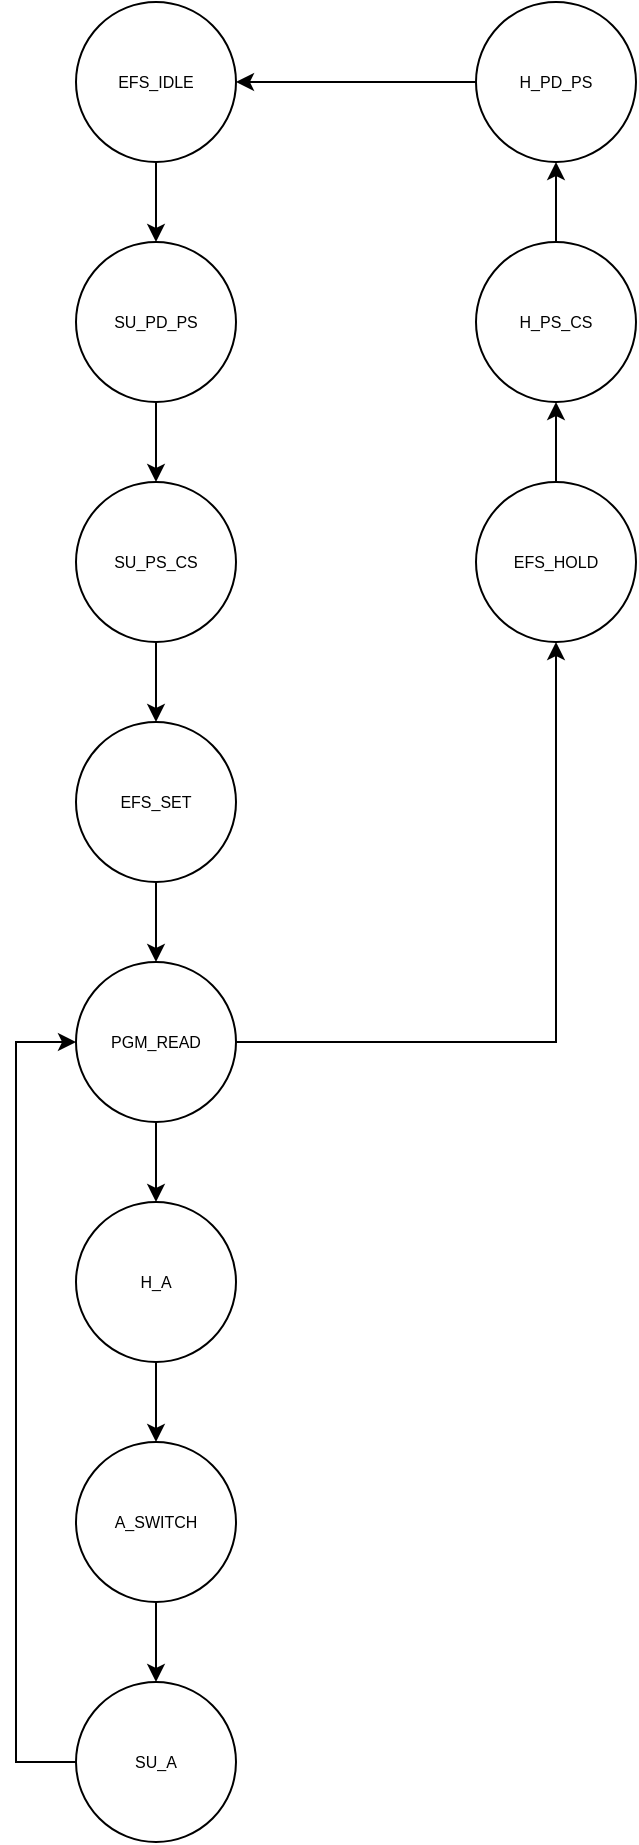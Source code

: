 <mxfile version="28.2.8">
  <diagram name="第 1 页" id="h3fppXW2EpwtA7CSHTAy">
    <mxGraphModel dx="743" dy="556" grid="1" gridSize="10" guides="1" tooltips="1" connect="1" arrows="1" fold="1" page="1" pageScale="1" pageWidth="827" pageHeight="1169" math="0" shadow="0">
      <root>
        <mxCell id="0" />
        <mxCell id="1" parent="0" />
        <mxCell id="SQNQDR0_UQAJOyZwm5Ot-13" value="" style="edgeStyle=orthogonalEdgeStyle;rounded=0;orthogonalLoop=1;jettySize=auto;html=1;" edge="1" parent="1" source="SQNQDR0_UQAJOyZwm5Ot-1" target="SQNQDR0_UQAJOyZwm5Ot-2">
          <mxGeometry relative="1" as="geometry" />
        </mxCell>
        <mxCell id="SQNQDR0_UQAJOyZwm5Ot-1" value="EFS_IDLE" style="ellipse;whiteSpace=wrap;html=1;aspect=fixed;fontSize=8;" vertex="1" parent="1">
          <mxGeometry x="400" y="160" width="80" height="80" as="geometry" />
        </mxCell>
        <mxCell id="SQNQDR0_UQAJOyZwm5Ot-14" value="" style="edgeStyle=orthogonalEdgeStyle;rounded=0;orthogonalLoop=1;jettySize=auto;html=1;" edge="1" parent="1" source="SQNQDR0_UQAJOyZwm5Ot-2" target="SQNQDR0_UQAJOyZwm5Ot-3">
          <mxGeometry relative="1" as="geometry" />
        </mxCell>
        <mxCell id="SQNQDR0_UQAJOyZwm5Ot-2" value="SU_PD_PS" style="ellipse;whiteSpace=wrap;html=1;aspect=fixed;fontSize=8;" vertex="1" parent="1">
          <mxGeometry x="400" y="280" width="80" height="80" as="geometry" />
        </mxCell>
        <mxCell id="SQNQDR0_UQAJOyZwm5Ot-15" value="" style="edgeStyle=orthogonalEdgeStyle;rounded=0;orthogonalLoop=1;jettySize=auto;html=1;" edge="1" parent="1" source="SQNQDR0_UQAJOyZwm5Ot-3" target="SQNQDR0_UQAJOyZwm5Ot-4">
          <mxGeometry relative="1" as="geometry" />
        </mxCell>
        <mxCell id="SQNQDR0_UQAJOyZwm5Ot-3" value="SU_PS_CS" style="ellipse;whiteSpace=wrap;html=1;aspect=fixed;fontSize=8;" vertex="1" parent="1">
          <mxGeometry x="400" y="400" width="80" height="80" as="geometry" />
        </mxCell>
        <mxCell id="SQNQDR0_UQAJOyZwm5Ot-16" value="" style="edgeStyle=orthogonalEdgeStyle;rounded=0;orthogonalLoop=1;jettySize=auto;html=1;" edge="1" parent="1" source="SQNQDR0_UQAJOyZwm5Ot-4" target="SQNQDR0_UQAJOyZwm5Ot-5">
          <mxGeometry relative="1" as="geometry" />
        </mxCell>
        <mxCell id="SQNQDR0_UQAJOyZwm5Ot-4" value="EFS_SET" style="ellipse;whiteSpace=wrap;html=1;aspect=fixed;fontSize=8;" vertex="1" parent="1">
          <mxGeometry x="400" y="520" width="80" height="80" as="geometry" />
        </mxCell>
        <mxCell id="SQNQDR0_UQAJOyZwm5Ot-17" style="edgeStyle=orthogonalEdgeStyle;rounded=0;orthogonalLoop=1;jettySize=auto;html=1;exitX=0.5;exitY=1;exitDx=0;exitDy=0;entryX=0.5;entryY=0;entryDx=0;entryDy=0;" edge="1" parent="1" source="SQNQDR0_UQAJOyZwm5Ot-5" target="SQNQDR0_UQAJOyZwm5Ot-6">
          <mxGeometry relative="1" as="geometry" />
        </mxCell>
        <mxCell id="SQNQDR0_UQAJOyZwm5Ot-18" style="edgeStyle=orthogonalEdgeStyle;rounded=0;orthogonalLoop=1;jettySize=auto;html=1;exitX=1;exitY=0.5;exitDx=0;exitDy=0;entryX=0.5;entryY=1;entryDx=0;entryDy=0;" edge="1" parent="1" source="SQNQDR0_UQAJOyZwm5Ot-5" target="SQNQDR0_UQAJOyZwm5Ot-7">
          <mxGeometry relative="1" as="geometry" />
        </mxCell>
        <mxCell id="SQNQDR0_UQAJOyZwm5Ot-5" value="PGM_READ" style="ellipse;whiteSpace=wrap;html=1;aspect=fixed;fontSize=8;" vertex="1" parent="1">
          <mxGeometry x="400" y="640" width="80" height="80" as="geometry" />
        </mxCell>
        <mxCell id="SQNQDR0_UQAJOyZwm5Ot-19" value="" style="edgeStyle=orthogonalEdgeStyle;rounded=0;orthogonalLoop=1;jettySize=auto;html=1;" edge="1" parent="1" source="SQNQDR0_UQAJOyZwm5Ot-6" target="SQNQDR0_UQAJOyZwm5Ot-8">
          <mxGeometry relative="1" as="geometry" />
        </mxCell>
        <mxCell id="SQNQDR0_UQAJOyZwm5Ot-6" value="H_A" style="ellipse;whiteSpace=wrap;html=1;aspect=fixed;fontSize=8;" vertex="1" parent="1">
          <mxGeometry x="400" y="760" width="80" height="80" as="geometry" />
        </mxCell>
        <mxCell id="SQNQDR0_UQAJOyZwm5Ot-22" value="" style="edgeStyle=orthogonalEdgeStyle;rounded=0;orthogonalLoop=1;jettySize=auto;html=1;entryX=0.5;entryY=1;entryDx=0;entryDy=0;" edge="1" parent="1" source="SQNQDR0_UQAJOyZwm5Ot-7" target="SQNQDR0_UQAJOyZwm5Ot-11">
          <mxGeometry relative="1" as="geometry" />
        </mxCell>
        <mxCell id="SQNQDR0_UQAJOyZwm5Ot-7" value="EFS_HOLD" style="ellipse;whiteSpace=wrap;html=1;aspect=fixed;fontSize=8;" vertex="1" parent="1">
          <mxGeometry x="600" y="400" width="80" height="80" as="geometry" />
        </mxCell>
        <mxCell id="SQNQDR0_UQAJOyZwm5Ot-20" value="" style="edgeStyle=orthogonalEdgeStyle;rounded=0;orthogonalLoop=1;jettySize=auto;html=1;" edge="1" parent="1" source="SQNQDR0_UQAJOyZwm5Ot-8" target="SQNQDR0_UQAJOyZwm5Ot-9">
          <mxGeometry relative="1" as="geometry" />
        </mxCell>
        <mxCell id="SQNQDR0_UQAJOyZwm5Ot-8" value="A_SWITCH" style="ellipse;whiteSpace=wrap;html=1;aspect=fixed;fontSize=8;" vertex="1" parent="1">
          <mxGeometry x="400" y="880" width="80" height="80" as="geometry" />
        </mxCell>
        <mxCell id="SQNQDR0_UQAJOyZwm5Ot-21" value="" style="edgeStyle=orthogonalEdgeStyle;rounded=0;orthogonalLoop=1;jettySize=auto;html=1;entryX=0;entryY=0.5;entryDx=0;entryDy=0;exitX=0;exitY=0.5;exitDx=0;exitDy=0;" edge="1" parent="1" source="SQNQDR0_UQAJOyZwm5Ot-9" target="SQNQDR0_UQAJOyZwm5Ot-5">
          <mxGeometry relative="1" as="geometry">
            <mxPoint x="340" y="1050" as="targetPoint" />
            <Array as="points">
              <mxPoint x="370" y="1040" />
              <mxPoint x="370" y="680" />
            </Array>
          </mxGeometry>
        </mxCell>
        <mxCell id="SQNQDR0_UQAJOyZwm5Ot-9" value="SU_A" style="ellipse;whiteSpace=wrap;html=1;aspect=fixed;fontSize=8;" vertex="1" parent="1">
          <mxGeometry x="400" y="1000" width="80" height="80" as="geometry" />
        </mxCell>
        <mxCell id="SQNQDR0_UQAJOyZwm5Ot-23" value="" style="edgeStyle=orthogonalEdgeStyle;rounded=0;orthogonalLoop=1;jettySize=auto;html=1;" edge="1" parent="1" source="SQNQDR0_UQAJOyZwm5Ot-11" target="SQNQDR0_UQAJOyZwm5Ot-12">
          <mxGeometry relative="1" as="geometry" />
        </mxCell>
        <mxCell id="SQNQDR0_UQAJOyZwm5Ot-11" value="H_PS_CS" style="ellipse;whiteSpace=wrap;html=1;aspect=fixed;fontSize=8;" vertex="1" parent="1">
          <mxGeometry x="600" y="280" width="80" height="80" as="geometry" />
        </mxCell>
        <mxCell id="SQNQDR0_UQAJOyZwm5Ot-24" style="edgeStyle=orthogonalEdgeStyle;rounded=0;orthogonalLoop=1;jettySize=auto;html=1;exitX=0;exitY=0.5;exitDx=0;exitDy=0;entryX=1;entryY=0.5;entryDx=0;entryDy=0;" edge="1" parent="1" source="SQNQDR0_UQAJOyZwm5Ot-12" target="SQNQDR0_UQAJOyZwm5Ot-1">
          <mxGeometry relative="1" as="geometry" />
        </mxCell>
        <mxCell id="SQNQDR0_UQAJOyZwm5Ot-12" value="H_PD_PS" style="ellipse;whiteSpace=wrap;html=1;aspect=fixed;fontSize=8;" vertex="1" parent="1">
          <mxGeometry x="600" y="160" width="80" height="80" as="geometry" />
        </mxCell>
      </root>
    </mxGraphModel>
  </diagram>
</mxfile>
